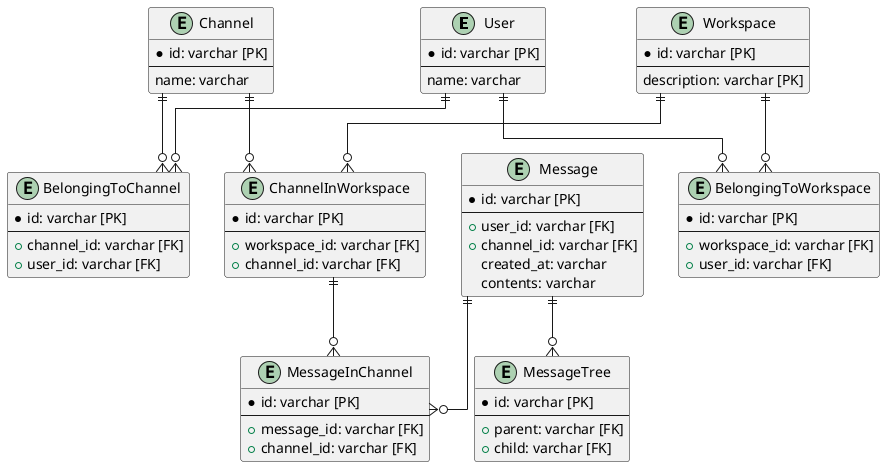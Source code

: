 @startuml chat

skinparam linetype ortho

entity User {
    * id: varchar [PK]
    ---
    name: varchar
}

entity Message {
    * id: varchar [PK]
    ---
    + user_id: varchar [FK]
    + channel_id: varchar [FK]
    created_at: varchar
    contents: varchar
}

entity MessageTree {
    * id: varchar [PK]
    ---
    + parent: varchar [FK]
    + child: varchar [FK]
}

entity Channel {
    * id: varchar [PK]
    ---
    name: varchar
}

entity MessageInChannel {
    * id: varchar [PK]
    ---
    + message_id: varchar [FK]
    + channel_id: varchar [FK]
}

entity BelongingToChannel {
    * id: varchar [PK]
    ---
    + channel_id: varchar [FK]
    + user_id: varchar [FK]
}

entity Workspace {
    * id: varchar [PK]
    ---
    description: varchar [PK]
}

entity BelongingToWorkspace {
    * id: varchar [PK]
    ---
    + workspace_id: varchar [FK]
    + user_id: varchar [FK]
}

entity ChannelInWorkspace {
    * id: varchar [PK]
    ---
    + workspace_id: varchar [FK]
    + channel_id: varchar [FK]
}

User ||--o{ BelongingToChannel
Channel ||--o{ BelongingToChannel
User ||--o{ BelongingToWorkspace
Workspace ||--o{ BelongingToWorkspace
Channel ||--o{ ChannelInWorkspace
Workspace ||--o{ ChannelInWorkspace
Message ||--o{ MessageInChannel
ChannelInWorkspace ||--o{ MessageInChannel
Message ||--o{ MessageTree


@enduml
